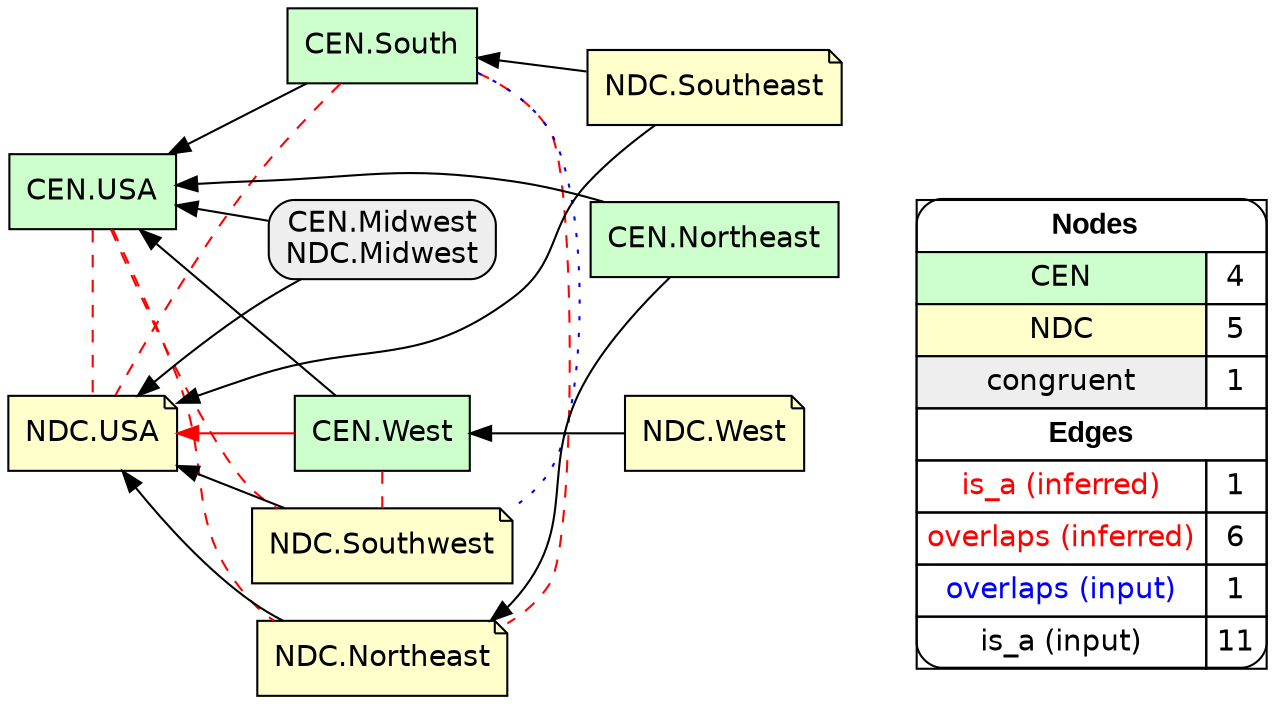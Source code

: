 digraph{
rankdir=RL
node[shape=box style=filled fillcolor="#CCFFCC" fontname="helvetica"] 
"CEN.South"
"CEN.USA"
"CEN.West"
"CEN.Northeast"
node[shape=note style=filled fillcolor="#FFFFCC" fontname="helvetica"] 
"NDC.USA"
"NDC.Northeast"
"NDC.Southwest"
"NDC.Southeast"
"NDC.West"
node[shape=box style="filled,rounded" fillcolor="#EEEEEE" fontname="helvetica"] 
"CEN.Midwest\nNDC.Midwest"
edge[arrowhead=normal style=solid color="#FF0000" constraint=true penwidth=1]
"CEN.West" -> "NDC.USA"
edge[arrowhead=normal style=dotted color="#000000" constraint=true penwidth=1]
edge[arrowhead=none style=dashed color="#FF0000" constraint=false penwidth=1]
"CEN.South" -> "NDC.USA"
"CEN.West" -> "NDC.Southwest"
"CEN.South" -> "NDC.Northeast"
"CEN.USA" -> "NDC.USA"
"CEN.USA" -> "NDC.Southwest"
"CEN.USA" -> "NDC.Northeast"
edge[arrowhead=none style=dotted color="#0000FF" constraint=false penwidth=1]
"CEN.South" -> "NDC.Southwest"
edge[arrowhead=normal style=solid color="#000000" constraint=true penwidth=1]
"NDC.Southeast" -> "CEN.South"
"NDC.Southwest" -> "NDC.USA"
"NDC.Southeast" -> "NDC.USA"
"CEN.Northeast" -> "NDC.Northeast"
"CEN.South" -> "CEN.USA"
"CEN.Midwest\nNDC.Midwest" -> "CEN.USA"
"CEN.West" -> "CEN.USA"
"CEN.Midwest\nNDC.Midwest" -> "NDC.USA"
"CEN.Northeast" -> "CEN.USA"
"NDC.West" -> "CEN.West"
"NDC.Northeast" -> "NDC.USA"
node[shape=box] 
{rank=source Legend [fillcolor= white margin=0 label=< 
 <TABLE BORDER="0" CELLBORDER="1" CELLSPACING="0" CELLPADDING="4"> 
<TR> <TD COLSPAN="2"><font face="Arial Black"> Nodes</font></TD> </TR> 
<TR> 
 <TD bgcolor="#CCFFCC" fontname="helvetica">CEN</TD> 
 <TD>4</TD> 
 </TR> 
<TR> 
 <TD bgcolor="#FFFFCC" fontname="helvetica">NDC</TD> 
 <TD>5</TD> 
 </TR> 
<TR> 
 <TD bgcolor="#EEEEEE" fontname="helvetica">congruent</TD> 
 <TD>1</TD> 
 </TR> 
<TR> <TD COLSPAN="2"><font face = "Arial Black"> Edges </font></TD> </TR> 
<TR> 
 <TD><font color ="#FF0000">is_a (inferred)</font></TD><TD>1</TD>
</TR>
<TR> 
 <TD><font color ="#FF0000">overlaps (inferred)</font></TD><TD>6</TD>
</TR>
<TR> 
 <TD><font color ="#0000FF">overlaps (input)</font></TD><TD>1</TD>
</TR>
<TR> 
 <TD><font color ="#000000">is_a (input)</font></TD><TD>11</TD>
</TR>
</TABLE> 
 >] } 
}